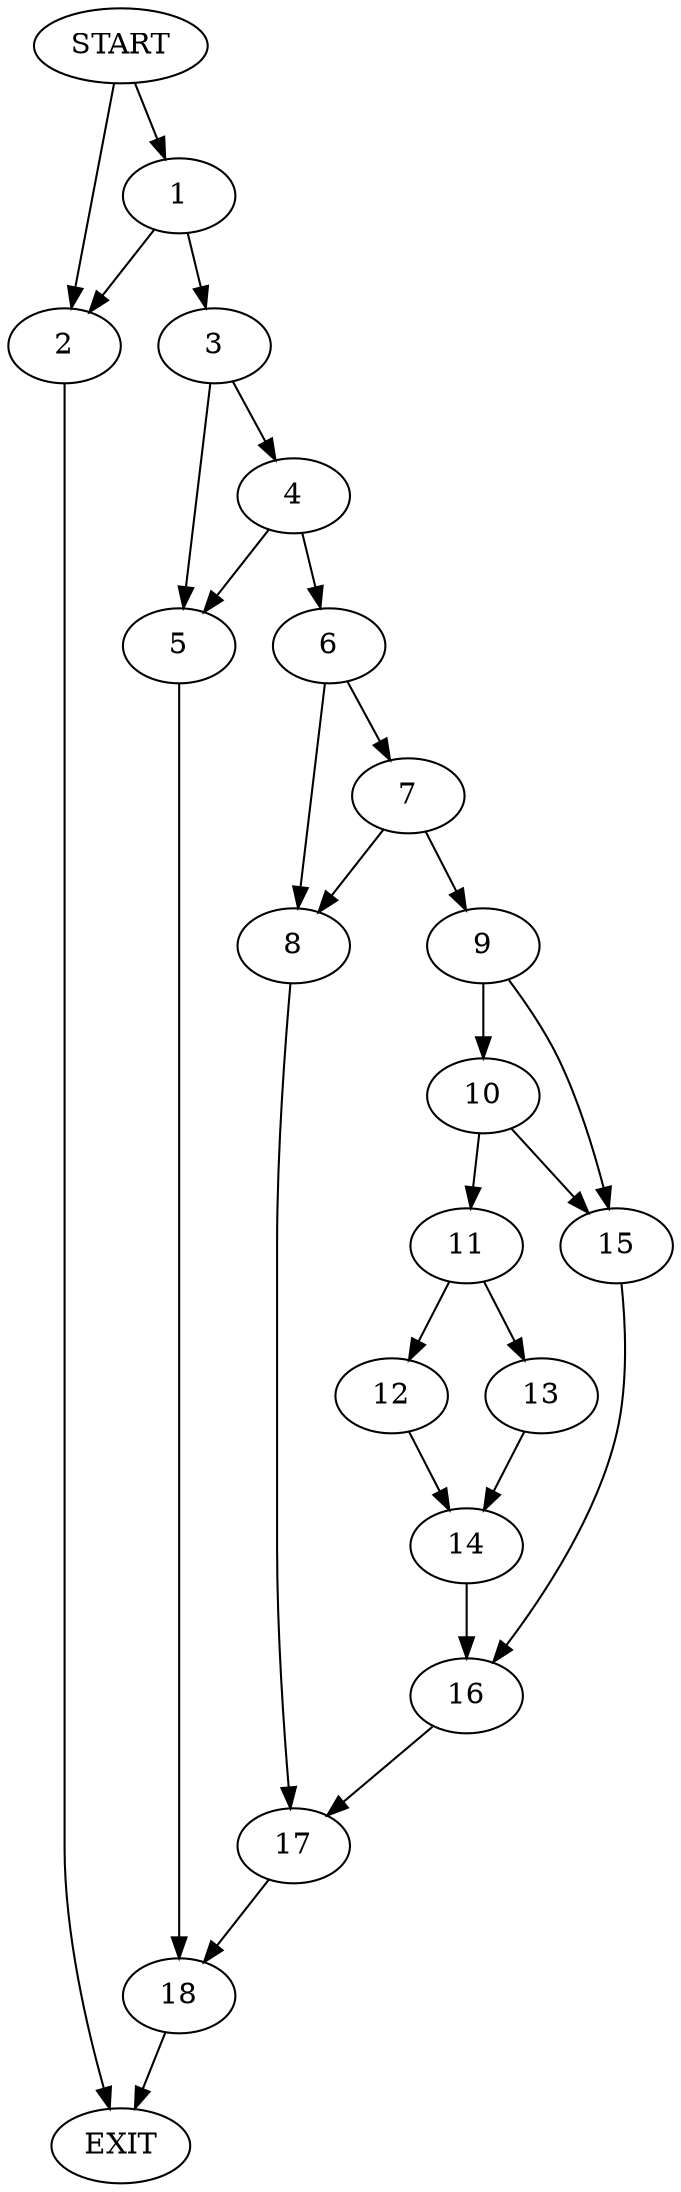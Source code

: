 digraph { 
0 [label="START"];
1;
2;
3;
4;
5;
6;
7;
8;
9;
10;
11;
12;
13;
14;
15;
16;
17;
18;
19[label="EXIT"];
0 -> 2;
0 -> 1;
1 -> 2;
1 -> 3;
2 -> 19;
3 -> 5;
3 -> 4;
4 -> 5;
4 -> 6;
5 -> 18;
6 -> 8;
6 -> 7;
7 -> 8;
7 -> 9;
8 -> 17;
9 -> 10;
9 -> 15;
10 -> 11;
10 -> 15;
11 -> 12;
11 -> 13;
12 -> 14;
13 -> 14;
14 -> 16;
15 -> 16;
16 -> 17;
17 -> 18;
18 -> 19;
}